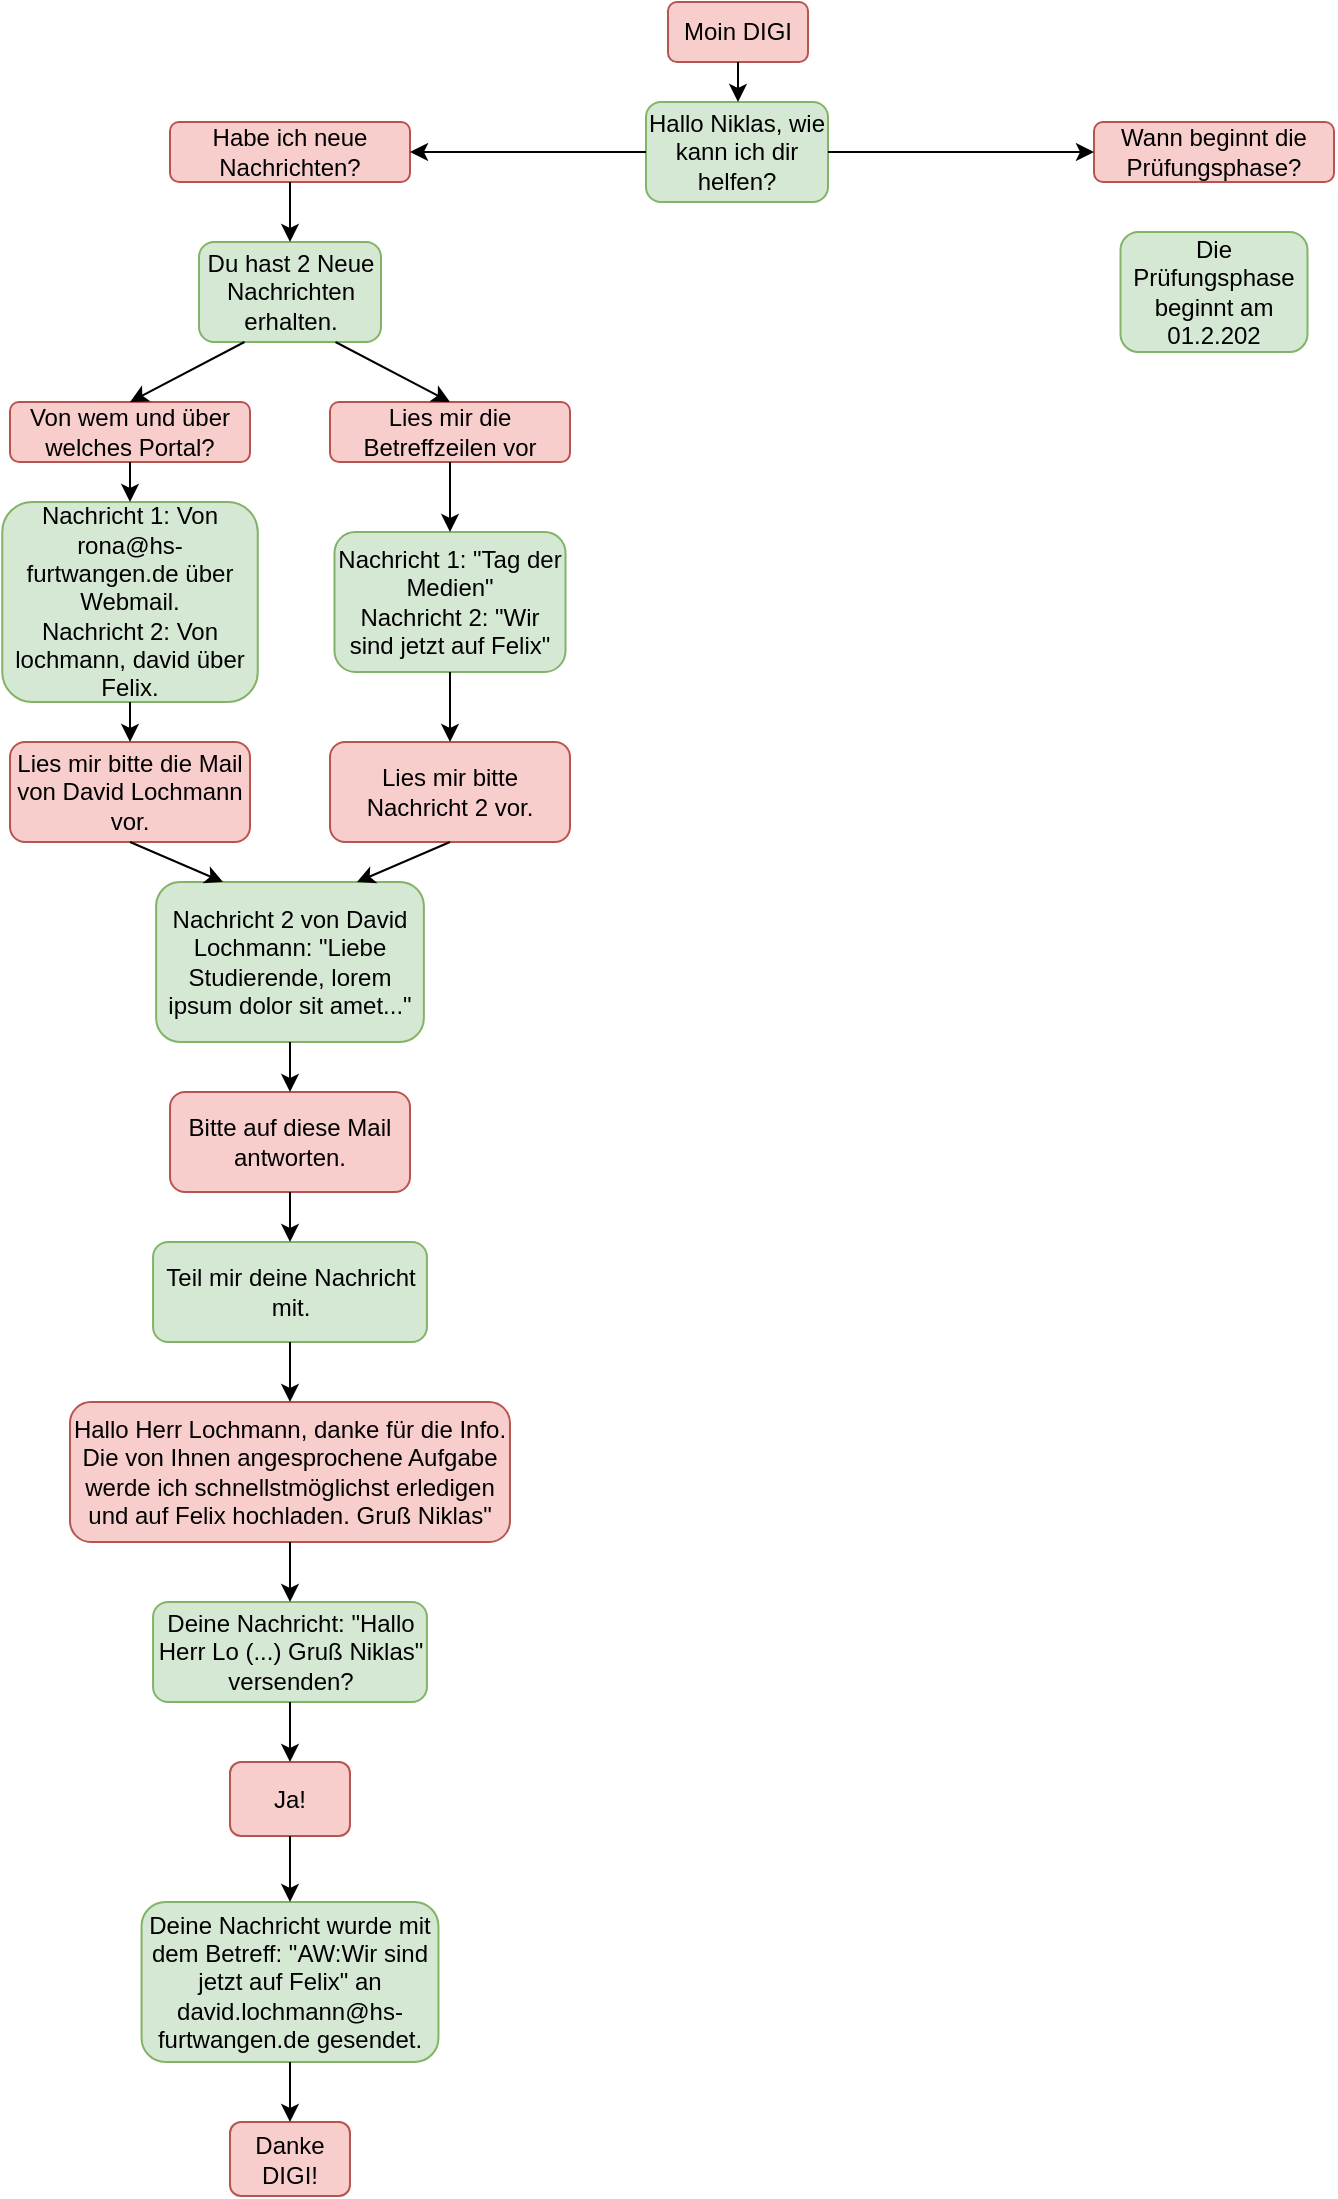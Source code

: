<mxfile version="13.9.6" type="github">
  <diagram id="VtJGWXY5AIby0eKGTAlb" name="Page-1">
    <mxGraphModel dx="1422" dy="794" grid="1" gridSize="10" guides="1" tooltips="1" connect="1" arrows="1" fold="1" page="1" pageScale="1" pageWidth="827" pageHeight="1169" math="0" shadow="0">
      <root>
        <mxCell id="0" />
        <mxCell id="1" parent="0" />
        <mxCell id="38EbFkuRc0QdLdWAJz---1" value="Moin DIGI" style="rounded=1;whiteSpace=wrap;html=1;fillColor=#f8cecc;strokeColor=#b85450;" vertex="1" parent="1">
          <mxGeometry x="379" y="40" width="70" height="30" as="geometry" />
        </mxCell>
        <mxCell id="38EbFkuRc0QdLdWAJz---2" value="Hallo Niklas, wie kann ich dir helfen?" style="rounded=1;whiteSpace=wrap;html=1;fillColor=#d5e8d4;strokeColor=#82b366;" vertex="1" parent="1">
          <mxGeometry x="368" y="90" width="91" height="50" as="geometry" />
        </mxCell>
        <mxCell id="38EbFkuRc0QdLdWAJz---3" value="Habe ich neue Nachrichten?" style="rounded=1;whiteSpace=wrap;html=1;fillColor=#f8cecc;strokeColor=#b85450;" vertex="1" parent="1">
          <mxGeometry x="130" y="100" width="120" height="30" as="geometry" />
        </mxCell>
        <mxCell id="38EbFkuRc0QdLdWAJz---4" value="Wann beginnt die Prüfungsphase?" style="rounded=1;whiteSpace=wrap;html=1;fillColor=#f8cecc;strokeColor=#b85450;" vertex="1" parent="1">
          <mxGeometry x="592" y="100" width="120" height="30" as="geometry" />
        </mxCell>
        <mxCell id="38EbFkuRc0QdLdWAJz---5" value="Du hast 2 Neue Nachrichten erhalten." style="rounded=1;whiteSpace=wrap;html=1;fillColor=#d5e8d4;strokeColor=#82b366;" vertex="1" parent="1">
          <mxGeometry x="144.5" y="160" width="91" height="50" as="geometry" />
        </mxCell>
        <mxCell id="38EbFkuRc0QdLdWAJz---6" value="Von wem und über welches Portal?" style="rounded=1;whiteSpace=wrap;html=1;fillColor=#f8cecc;strokeColor=#b85450;" vertex="1" parent="1">
          <mxGeometry x="50" y="240" width="120" height="30" as="geometry" />
        </mxCell>
        <mxCell id="38EbFkuRc0QdLdWAJz---7" value="Lies mir die Betreffzeilen vor" style="rounded=1;whiteSpace=wrap;html=1;fillColor=#f8cecc;strokeColor=#b85450;" vertex="1" parent="1">
          <mxGeometry x="210" y="240" width="120" height="30" as="geometry" />
        </mxCell>
        <mxCell id="38EbFkuRc0QdLdWAJz---8" value="Die Prüfungsphase beginnt am 01.2.202" style="rounded=1;whiteSpace=wrap;html=1;fillColor=#d5e8d4;strokeColor=#82b366;" vertex="1" parent="1">
          <mxGeometry x="605.25" y="155" width="93.5" height="60" as="geometry" />
        </mxCell>
        <mxCell id="38EbFkuRc0QdLdWAJz---9" value="Nachricht 1: &quot;Tag der Medien&quot;&lt;br&gt;Nachricht 2: &quot;Wir sind jetzt auf Felix&quot;" style="rounded=1;whiteSpace=wrap;html=1;fillColor=#d5e8d4;strokeColor=#82b366;" vertex="1" parent="1">
          <mxGeometry x="212.25" y="305" width="115.5" height="70" as="geometry" />
        </mxCell>
        <mxCell id="38EbFkuRc0QdLdWAJz---10" value="Nachricht 1: Von rona@hs-furtwangen.de über Webmail.&lt;br&gt;Nachricht 2: Von lochmann, david über Felix." style="rounded=1;whiteSpace=wrap;html=1;fillColor=#d5e8d4;strokeColor=#82b366;" vertex="1" parent="1">
          <mxGeometry x="46.13" y="290" width="127.75" height="100" as="geometry" />
        </mxCell>
        <mxCell id="38EbFkuRc0QdLdWAJz---11" value="Lies mir bitte die Mail von David Lochmann vor." style="rounded=1;whiteSpace=wrap;html=1;fillColor=#f8cecc;strokeColor=#b85450;" vertex="1" parent="1">
          <mxGeometry x="50.01" y="410" width="119.99" height="50" as="geometry" />
        </mxCell>
        <mxCell id="38EbFkuRc0QdLdWAJz---12" value="Lies mir bitte Nachricht 2 vor." style="rounded=1;whiteSpace=wrap;html=1;fillColor=#f8cecc;strokeColor=#b85450;" vertex="1" parent="1">
          <mxGeometry x="210.01" y="410" width="119.99" height="50" as="geometry" />
        </mxCell>
        <mxCell id="38EbFkuRc0QdLdWAJz---13" value="Nachricht 2 von David Lochmann: &quot;Liebe Studierende, lorem ipsum dolor sit amet...&quot;" style="rounded=1;whiteSpace=wrap;html=1;fillColor=#d5e8d4;strokeColor=#82b366;" vertex="1" parent="1">
          <mxGeometry x="123.06" y="480" width="133.88" height="80" as="geometry" />
        </mxCell>
        <mxCell id="38EbFkuRc0QdLdWAJz---14" value="Bitte auf diese Mail antworten." style="rounded=1;whiteSpace=wrap;html=1;fillColor=#f8cecc;strokeColor=#b85450;" vertex="1" parent="1">
          <mxGeometry x="130.01" y="585" width="119.99" height="50" as="geometry" />
        </mxCell>
        <mxCell id="38EbFkuRc0QdLdWAJz---15" value="Teil mir deine Nachricht mit." style="rounded=1;whiteSpace=wrap;html=1;fillColor=#d5e8d4;strokeColor=#82b366;" vertex="1" parent="1">
          <mxGeometry x="121.53" y="660" width="136.94" height="50" as="geometry" />
        </mxCell>
        <mxCell id="38EbFkuRc0QdLdWAJz---16" value="Hallo Herr Lochmann, danke für die Info. Die von Ihnen angesprochene Aufgabe werde ich schnellstmöglichst erledigen und auf Felix hochladen. Gruß Niklas&quot;" style="rounded=1;whiteSpace=wrap;html=1;fillColor=#f8cecc;strokeColor=#b85450;" vertex="1" parent="1">
          <mxGeometry x="80" y="740" width="219.99" height="70" as="geometry" />
        </mxCell>
        <mxCell id="38EbFkuRc0QdLdWAJz---17" value="Deine Nachricht: &quot;Hallo Herr Lo (...) Gruß Niklas&quot; versenden?" style="rounded=1;whiteSpace=wrap;html=1;fillColor=#d5e8d4;strokeColor=#82b366;" vertex="1" parent="1">
          <mxGeometry x="121.53" y="840" width="136.94" height="50" as="geometry" />
        </mxCell>
        <mxCell id="38EbFkuRc0QdLdWAJz---18" value="Ja!" style="rounded=1;whiteSpace=wrap;html=1;fillColor=#f8cecc;strokeColor=#b85450;" vertex="1" parent="1">
          <mxGeometry x="160.0" y="920" width="59.99" height="37" as="geometry" />
        </mxCell>
        <mxCell id="38EbFkuRc0QdLdWAJz---19" value="Deine Nachricht wurde mit dem Betreff: &quot;AW:Wir sind jetzt auf Felix&quot; an david.lochmann@hs-furtwangen.de gesendet." style="rounded=1;whiteSpace=wrap;html=1;fillColor=#d5e8d4;strokeColor=#82b366;" vertex="1" parent="1">
          <mxGeometry x="115.77" y="990" width="148.46" height="80" as="geometry" />
        </mxCell>
        <mxCell id="38EbFkuRc0QdLdWAJz---20" value="Danke DIGI!" style="rounded=1;whiteSpace=wrap;html=1;fillColor=#f8cecc;strokeColor=#b85450;" vertex="1" parent="1">
          <mxGeometry x="160.0" y="1100" width="59.99" height="37" as="geometry" />
        </mxCell>
        <mxCell id="38EbFkuRc0QdLdWAJz---21" value="" style="endArrow=classic;html=1;exitX=0.5;exitY=1;exitDx=0;exitDy=0;" edge="1" parent="1" source="38EbFkuRc0QdLdWAJz---1">
          <mxGeometry width="50" height="50" relative="1" as="geometry">
            <mxPoint x="380" y="300" as="sourcePoint" />
            <mxPoint x="414" y="90" as="targetPoint" />
          </mxGeometry>
        </mxCell>
        <mxCell id="38EbFkuRc0QdLdWAJz---22" value="" style="endArrow=classic;html=1;exitX=0;exitY=0.5;exitDx=0;exitDy=0;entryX=1;entryY=0.5;entryDx=0;entryDy=0;" edge="1" parent="1" source="38EbFkuRc0QdLdWAJz---2" target="38EbFkuRc0QdLdWAJz---3">
          <mxGeometry width="50" height="50" relative="1" as="geometry">
            <mxPoint x="380" y="300" as="sourcePoint" />
            <mxPoint x="430" y="250" as="targetPoint" />
          </mxGeometry>
        </mxCell>
        <mxCell id="38EbFkuRc0QdLdWAJz---23" value="" style="endArrow=classic;html=1;exitX=1;exitY=0.5;exitDx=0;exitDy=0;entryX=0;entryY=0.5;entryDx=0;entryDy=0;" edge="1" parent="1" source="38EbFkuRc0QdLdWAJz---2" target="38EbFkuRc0QdLdWAJz---4">
          <mxGeometry width="50" height="50" relative="1" as="geometry">
            <mxPoint x="380" y="300" as="sourcePoint" />
            <mxPoint x="430" y="250" as="targetPoint" />
          </mxGeometry>
        </mxCell>
        <mxCell id="38EbFkuRc0QdLdWAJz---24" value="" style="endArrow=classic;html=1;exitX=0.5;exitY=1;exitDx=0;exitDy=0;entryX=0.5;entryY=0;entryDx=0;entryDy=0;" edge="1" parent="1" source="38EbFkuRc0QdLdWAJz---3" target="38EbFkuRc0QdLdWAJz---5">
          <mxGeometry width="50" height="50" relative="1" as="geometry">
            <mxPoint x="10" y="300" as="sourcePoint" />
            <mxPoint x="60" y="250" as="targetPoint" />
          </mxGeometry>
        </mxCell>
        <mxCell id="38EbFkuRc0QdLdWAJz---25" value="" style="endArrow=classic;html=1;exitX=0.25;exitY=1;exitDx=0;exitDy=0;entryX=0.5;entryY=0;entryDx=0;entryDy=0;" edge="1" parent="1" source="38EbFkuRc0QdLdWAJz---5" target="38EbFkuRc0QdLdWAJz---6">
          <mxGeometry width="50" height="50" relative="1" as="geometry">
            <mxPoint y="300" as="sourcePoint" />
            <mxPoint x="50" y="250" as="targetPoint" />
          </mxGeometry>
        </mxCell>
        <mxCell id="38EbFkuRc0QdLdWAJz---26" value="" style="endArrow=classic;html=1;exitX=0.75;exitY=1;exitDx=0;exitDy=0;entryX=0.5;entryY=0;entryDx=0;entryDy=0;" edge="1" parent="1" source="38EbFkuRc0QdLdWAJz---5" target="38EbFkuRc0QdLdWAJz---7">
          <mxGeometry width="50" height="50" relative="1" as="geometry">
            <mxPoint x="420" y="300" as="sourcePoint" />
            <mxPoint x="470" y="250" as="targetPoint" />
          </mxGeometry>
        </mxCell>
        <mxCell id="38EbFkuRc0QdLdWAJz---27" value="" style="endArrow=classic;html=1;exitX=0.5;exitY=1;exitDx=0;exitDy=0;entryX=0.5;entryY=0;entryDx=0;entryDy=0;" edge="1" parent="1" source="38EbFkuRc0QdLdWAJz---7" target="38EbFkuRc0QdLdWAJz---9">
          <mxGeometry width="50" height="50" relative="1" as="geometry">
            <mxPoint x="420" y="300" as="sourcePoint" />
            <mxPoint x="470" y="250" as="targetPoint" />
          </mxGeometry>
        </mxCell>
        <mxCell id="38EbFkuRc0QdLdWAJz---28" value="" style="endArrow=classic;html=1;exitX=0.5;exitY=1;exitDx=0;exitDy=0;" edge="1" parent="1" source="38EbFkuRc0QdLdWAJz---6" target="38EbFkuRc0QdLdWAJz---10">
          <mxGeometry width="50" height="50" relative="1" as="geometry">
            <mxPoint x="420" y="300" as="sourcePoint" />
            <mxPoint x="470" y="250" as="targetPoint" />
          </mxGeometry>
        </mxCell>
        <mxCell id="38EbFkuRc0QdLdWAJz---29" value="" style="endArrow=classic;html=1;exitX=0.5;exitY=1;exitDx=0;exitDy=0;entryX=0.5;entryY=0;entryDx=0;entryDy=0;" edge="1" parent="1" source="38EbFkuRc0QdLdWAJz---9" target="38EbFkuRc0QdLdWAJz---12">
          <mxGeometry width="50" height="50" relative="1" as="geometry">
            <mxPoint x="420" y="300" as="sourcePoint" />
            <mxPoint x="470" y="250" as="targetPoint" />
          </mxGeometry>
        </mxCell>
        <mxCell id="38EbFkuRc0QdLdWAJz---30" value="" style="endArrow=classic;html=1;exitX=0.5;exitY=1;exitDx=0;exitDy=0;" edge="1" parent="1" source="38EbFkuRc0QdLdWAJz---10" target="38EbFkuRc0QdLdWAJz---11">
          <mxGeometry width="50" height="50" relative="1" as="geometry">
            <mxPoint x="420" y="300" as="sourcePoint" />
            <mxPoint x="470" y="250" as="targetPoint" />
          </mxGeometry>
        </mxCell>
        <mxCell id="38EbFkuRc0QdLdWAJz---31" value="" style="endArrow=classic;html=1;exitX=0.5;exitY=1;exitDx=0;exitDy=0;entryX=0.75;entryY=0;entryDx=0;entryDy=0;" edge="1" parent="1" source="38EbFkuRc0QdLdWAJz---12" target="38EbFkuRc0QdLdWAJz---13">
          <mxGeometry width="50" height="50" relative="1" as="geometry">
            <mxPoint x="420" y="300" as="sourcePoint" />
            <mxPoint x="470" y="250" as="targetPoint" />
          </mxGeometry>
        </mxCell>
        <mxCell id="38EbFkuRc0QdLdWAJz---32" value="" style="endArrow=classic;html=1;exitX=0.5;exitY=1;exitDx=0;exitDy=0;entryX=0.25;entryY=0;entryDx=0;entryDy=0;" edge="1" parent="1" source="38EbFkuRc0QdLdWAJz---11" target="38EbFkuRc0QdLdWAJz---13">
          <mxGeometry width="50" height="50" relative="1" as="geometry">
            <mxPoint x="420" y="300" as="sourcePoint" />
            <mxPoint x="470" y="250" as="targetPoint" />
          </mxGeometry>
        </mxCell>
        <mxCell id="38EbFkuRc0QdLdWAJz---36" value="" style="endArrow=classic;html=1;exitX=0.5;exitY=1;exitDx=0;exitDy=0;" edge="1" parent="1" source="38EbFkuRc0QdLdWAJz---13" target="38EbFkuRc0QdLdWAJz---14">
          <mxGeometry width="50" height="50" relative="1" as="geometry">
            <mxPoint x="170" y="610" as="sourcePoint" />
            <mxPoint x="220" y="560" as="targetPoint" />
          </mxGeometry>
        </mxCell>
        <mxCell id="38EbFkuRc0QdLdWAJz---37" value="" style="endArrow=classic;html=1;exitX=0.5;exitY=1;exitDx=0;exitDy=0;" edge="1" parent="1" source="38EbFkuRc0QdLdWAJz---14" target="38EbFkuRc0QdLdWAJz---15">
          <mxGeometry width="50" height="50" relative="1" as="geometry">
            <mxPoint x="210" y="680" as="sourcePoint" />
            <mxPoint x="260" y="630" as="targetPoint" />
          </mxGeometry>
        </mxCell>
        <mxCell id="38EbFkuRc0QdLdWAJz---38" value="" style="endArrow=classic;html=1;exitX=0.5;exitY=1;exitDx=0;exitDy=0;entryX=0.5;entryY=0;entryDx=0;entryDy=0;" edge="1" parent="1" source="38EbFkuRc0QdLdWAJz---15" target="38EbFkuRc0QdLdWAJz---16">
          <mxGeometry width="50" height="50" relative="1" as="geometry">
            <mxPoint x="420" y="600" as="sourcePoint" />
            <mxPoint x="470" y="550" as="targetPoint" />
          </mxGeometry>
        </mxCell>
        <mxCell id="38EbFkuRc0QdLdWAJz---39" value="" style="endArrow=classic;html=1;exitX=0.5;exitY=1;exitDx=0;exitDy=0;" edge="1" parent="1" source="38EbFkuRc0QdLdWAJz---16" target="38EbFkuRc0QdLdWAJz---17">
          <mxGeometry width="50" height="50" relative="1" as="geometry">
            <mxPoint x="420" y="600" as="sourcePoint" />
            <mxPoint x="470" y="550" as="targetPoint" />
          </mxGeometry>
        </mxCell>
        <mxCell id="38EbFkuRc0QdLdWAJz---40" value="" style="endArrow=classic;html=1;exitX=0.5;exitY=1;exitDx=0;exitDy=0;entryX=0.5;entryY=0;entryDx=0;entryDy=0;" edge="1" parent="1" source="38EbFkuRc0QdLdWAJz---17" target="38EbFkuRc0QdLdWAJz---18">
          <mxGeometry width="50" height="50" relative="1" as="geometry">
            <mxPoint x="420" y="600" as="sourcePoint" />
            <mxPoint x="470" y="550" as="targetPoint" />
          </mxGeometry>
        </mxCell>
        <mxCell id="38EbFkuRc0QdLdWAJz---41" value="" style="endArrow=classic;html=1;exitX=0.5;exitY=1;exitDx=0;exitDy=0;entryX=0.5;entryY=0;entryDx=0;entryDy=0;" edge="1" parent="1" source="38EbFkuRc0QdLdWAJz---18" target="38EbFkuRc0QdLdWAJz---19">
          <mxGeometry width="50" height="50" relative="1" as="geometry">
            <mxPoint x="420" y="900" as="sourcePoint" />
            <mxPoint x="470" y="850" as="targetPoint" />
          </mxGeometry>
        </mxCell>
        <mxCell id="38EbFkuRc0QdLdWAJz---42" value="" style="endArrow=classic;html=1;exitX=0.5;exitY=1;exitDx=0;exitDy=0;entryX=0.5;entryY=0;entryDx=0;entryDy=0;" edge="1" parent="1" source="38EbFkuRc0QdLdWAJz---19" target="38EbFkuRc0QdLdWAJz---20">
          <mxGeometry width="50" height="50" relative="1" as="geometry">
            <mxPoint x="420" y="900" as="sourcePoint" />
            <mxPoint x="470" y="850" as="targetPoint" />
          </mxGeometry>
        </mxCell>
      </root>
    </mxGraphModel>
  </diagram>
</mxfile>
